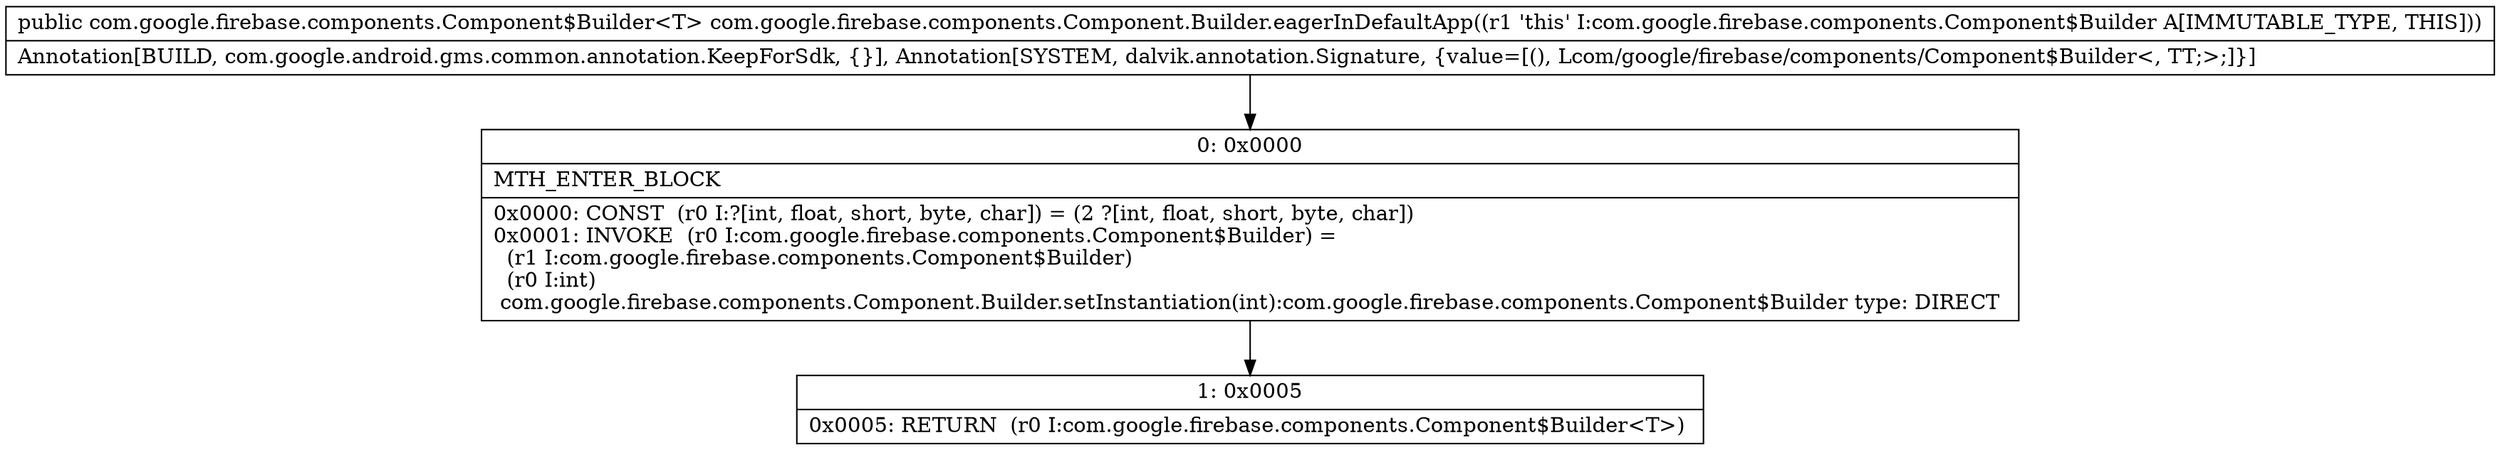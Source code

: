digraph "CFG forcom.google.firebase.components.Component.Builder.eagerInDefaultApp()Lcom\/google\/firebase\/components\/Component$Builder;" {
Node_0 [shape=record,label="{0\:\ 0x0000|MTH_ENTER_BLOCK\l|0x0000: CONST  (r0 I:?[int, float, short, byte, char]) = (2 ?[int, float, short, byte, char]) \l0x0001: INVOKE  (r0 I:com.google.firebase.components.Component$Builder) = \l  (r1 I:com.google.firebase.components.Component$Builder)\l  (r0 I:int)\l com.google.firebase.components.Component.Builder.setInstantiation(int):com.google.firebase.components.Component$Builder type: DIRECT \l}"];
Node_1 [shape=record,label="{1\:\ 0x0005|0x0005: RETURN  (r0 I:com.google.firebase.components.Component$Builder\<T\>) \l}"];
MethodNode[shape=record,label="{public com.google.firebase.components.Component$Builder\<T\> com.google.firebase.components.Component.Builder.eagerInDefaultApp((r1 'this' I:com.google.firebase.components.Component$Builder A[IMMUTABLE_TYPE, THIS]))  | Annotation[BUILD, com.google.android.gms.common.annotation.KeepForSdk, \{\}], Annotation[SYSTEM, dalvik.annotation.Signature, \{value=[(), Lcom\/google\/firebase\/components\/Component$Builder\<, TT;\>;]\}]\l}"];
MethodNode -> Node_0;
Node_0 -> Node_1;
}

